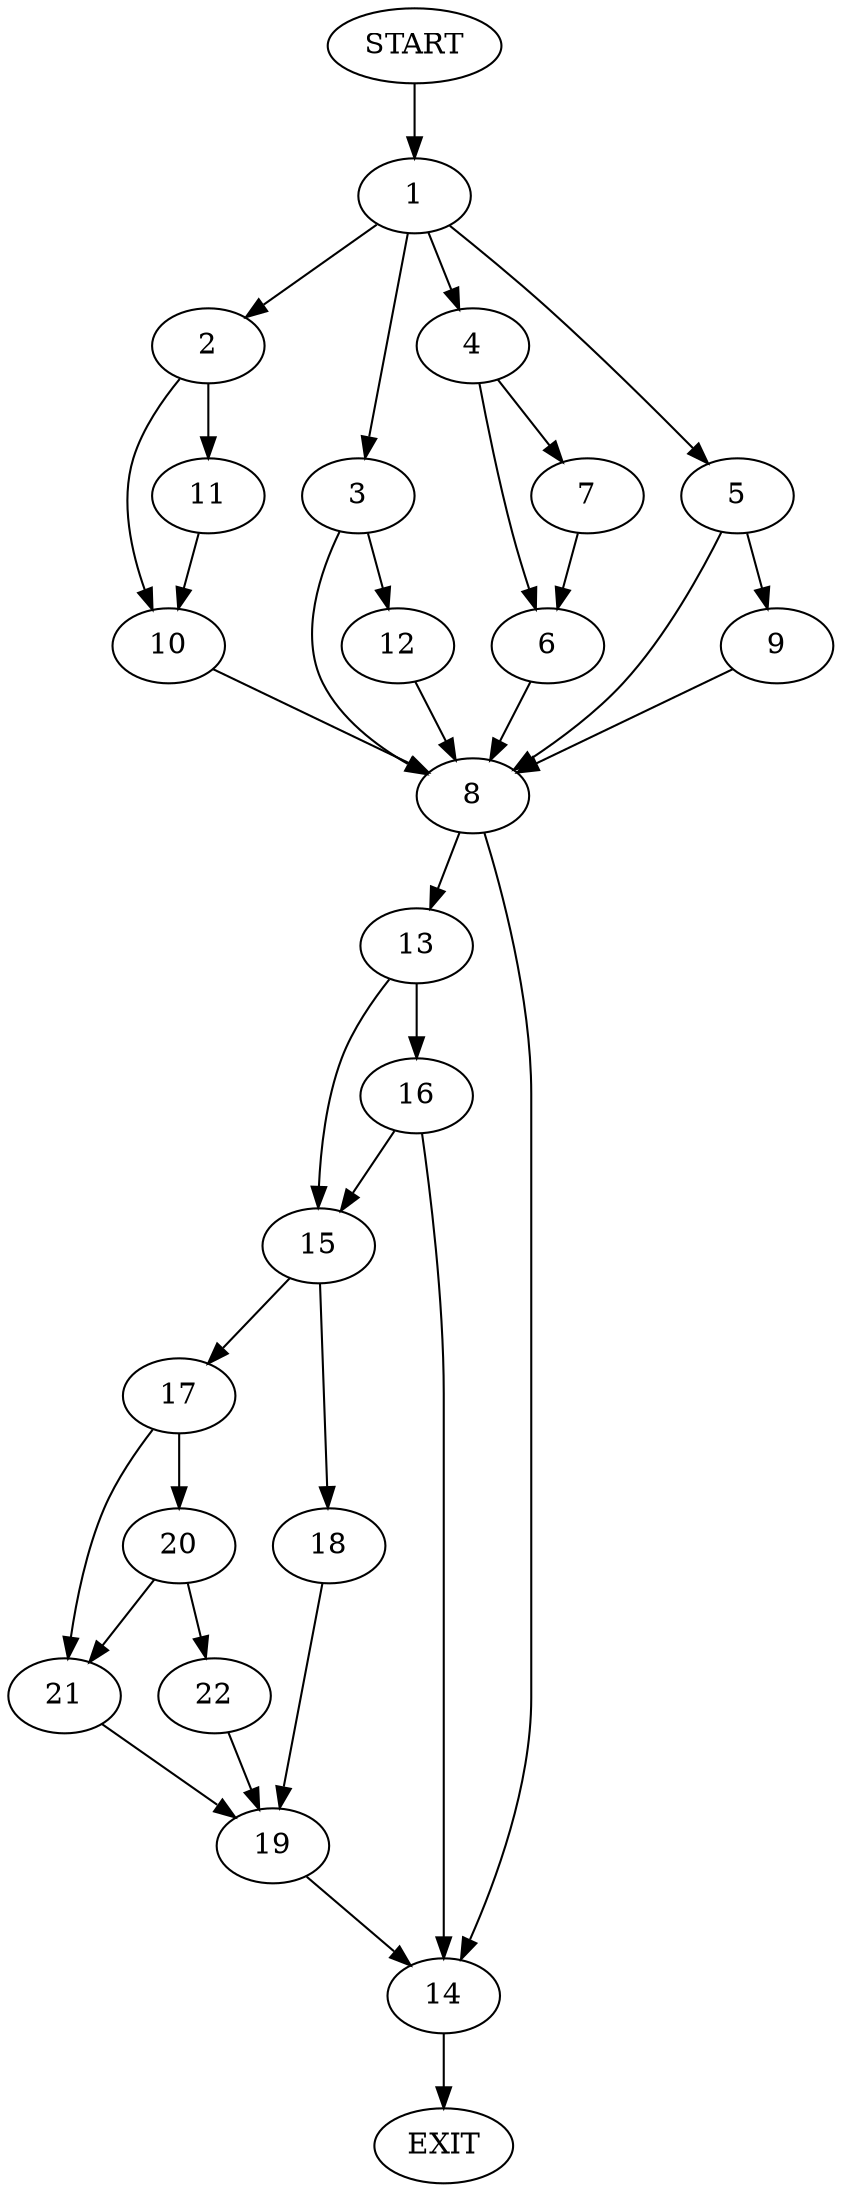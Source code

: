 digraph {
0 [label="START"]
23 [label="EXIT"]
0 -> 1
1 -> 2
1 -> 3
1 -> 4
1 -> 5
4 -> 6
4 -> 7
5 -> 8
5 -> 9
2 -> 10
2 -> 11
3 -> 8
3 -> 12
10 -> 8
11 -> 10
8 -> 13
8 -> 14
12 -> 8
9 -> 8
7 -> 6
6 -> 8
13 -> 15
13 -> 16
14 -> 23
16 -> 15
16 -> 14
15 -> 17
15 -> 18
18 -> 19
17 -> 20
17 -> 21
19 -> 14
20 -> 22
20 -> 21
21 -> 19
22 -> 19
}
